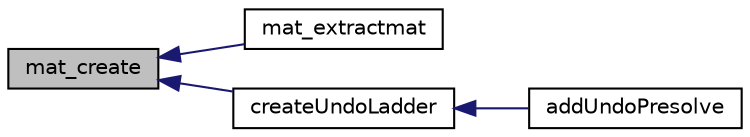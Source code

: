 digraph "mat_create"
{
  edge [fontname="Helvetica",fontsize="10",labelfontname="Helvetica",labelfontsize="10"];
  node [fontname="Helvetica",fontsize="10",shape=record];
  rankdir="LR";
  Node350 [label="mat_create",height=0.2,width=0.4,color="black", fillcolor="grey75", style="filled", fontcolor="black"];
  Node350 -> Node351 [dir="back",color="midnightblue",fontsize="10",style="solid",fontname="Helvetica"];
  Node351 [label="mat_extractmat",height=0.2,width=0.4,color="black", fillcolor="white", style="filled",URL="$d2/d33/build_2include_2omc_2lpsolve_2lp__matrix_8h.html#a8fe5b95ea2aa30bba3f5050534e4c420"];
  Node350 -> Node352 [dir="back",color="midnightblue",fontsize="10",style="solid",fontname="Helvetica"];
  Node352 [label="createUndoLadder",height=0.2,width=0.4,color="black", fillcolor="white", style="filled",URL="$d2/d33/build_2include_2omc_2lpsolve_2lp__matrix_8h.html#a26d976de73aaf5c8684c3b3ca06fee53"];
  Node352 -> Node353 [dir="back",color="midnightblue",fontsize="10",style="solid",fontname="Helvetica"];
  Node353 [label="addUndoPresolve",height=0.2,width=0.4,color="black", fillcolor="white", style="filled",URL="$d2/d33/build_2include_2omc_2lpsolve_2lp__matrix_8h.html#a1d2df317ce9ff9f7d2175c6f4f5998fd"];
}
